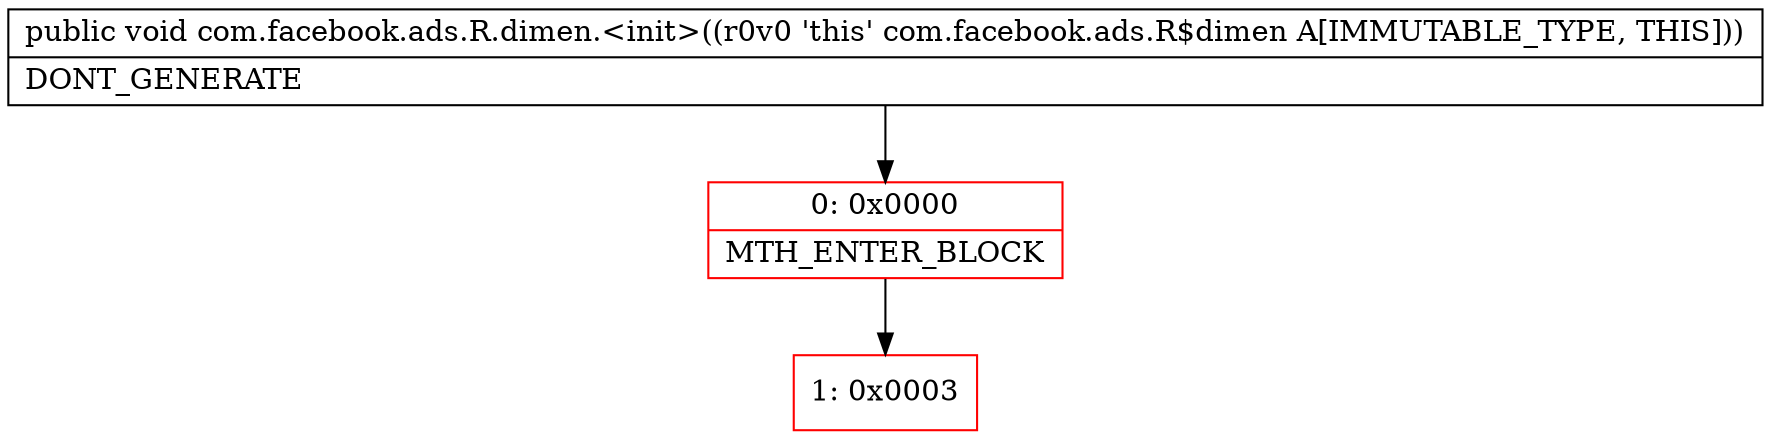 digraph "CFG forcom.facebook.ads.R.dimen.\<init\>()V" {
subgraph cluster_Region_577870593 {
label = "R(0)";
node [shape=record,color=blue];
}
Node_0 [shape=record,color=red,label="{0\:\ 0x0000|MTH_ENTER_BLOCK\l}"];
Node_1 [shape=record,color=red,label="{1\:\ 0x0003}"];
MethodNode[shape=record,label="{public void com.facebook.ads.R.dimen.\<init\>((r0v0 'this' com.facebook.ads.R$dimen A[IMMUTABLE_TYPE, THIS]))  | DONT_GENERATE\l}"];
MethodNode -> Node_0;
Node_0 -> Node_1;
}

